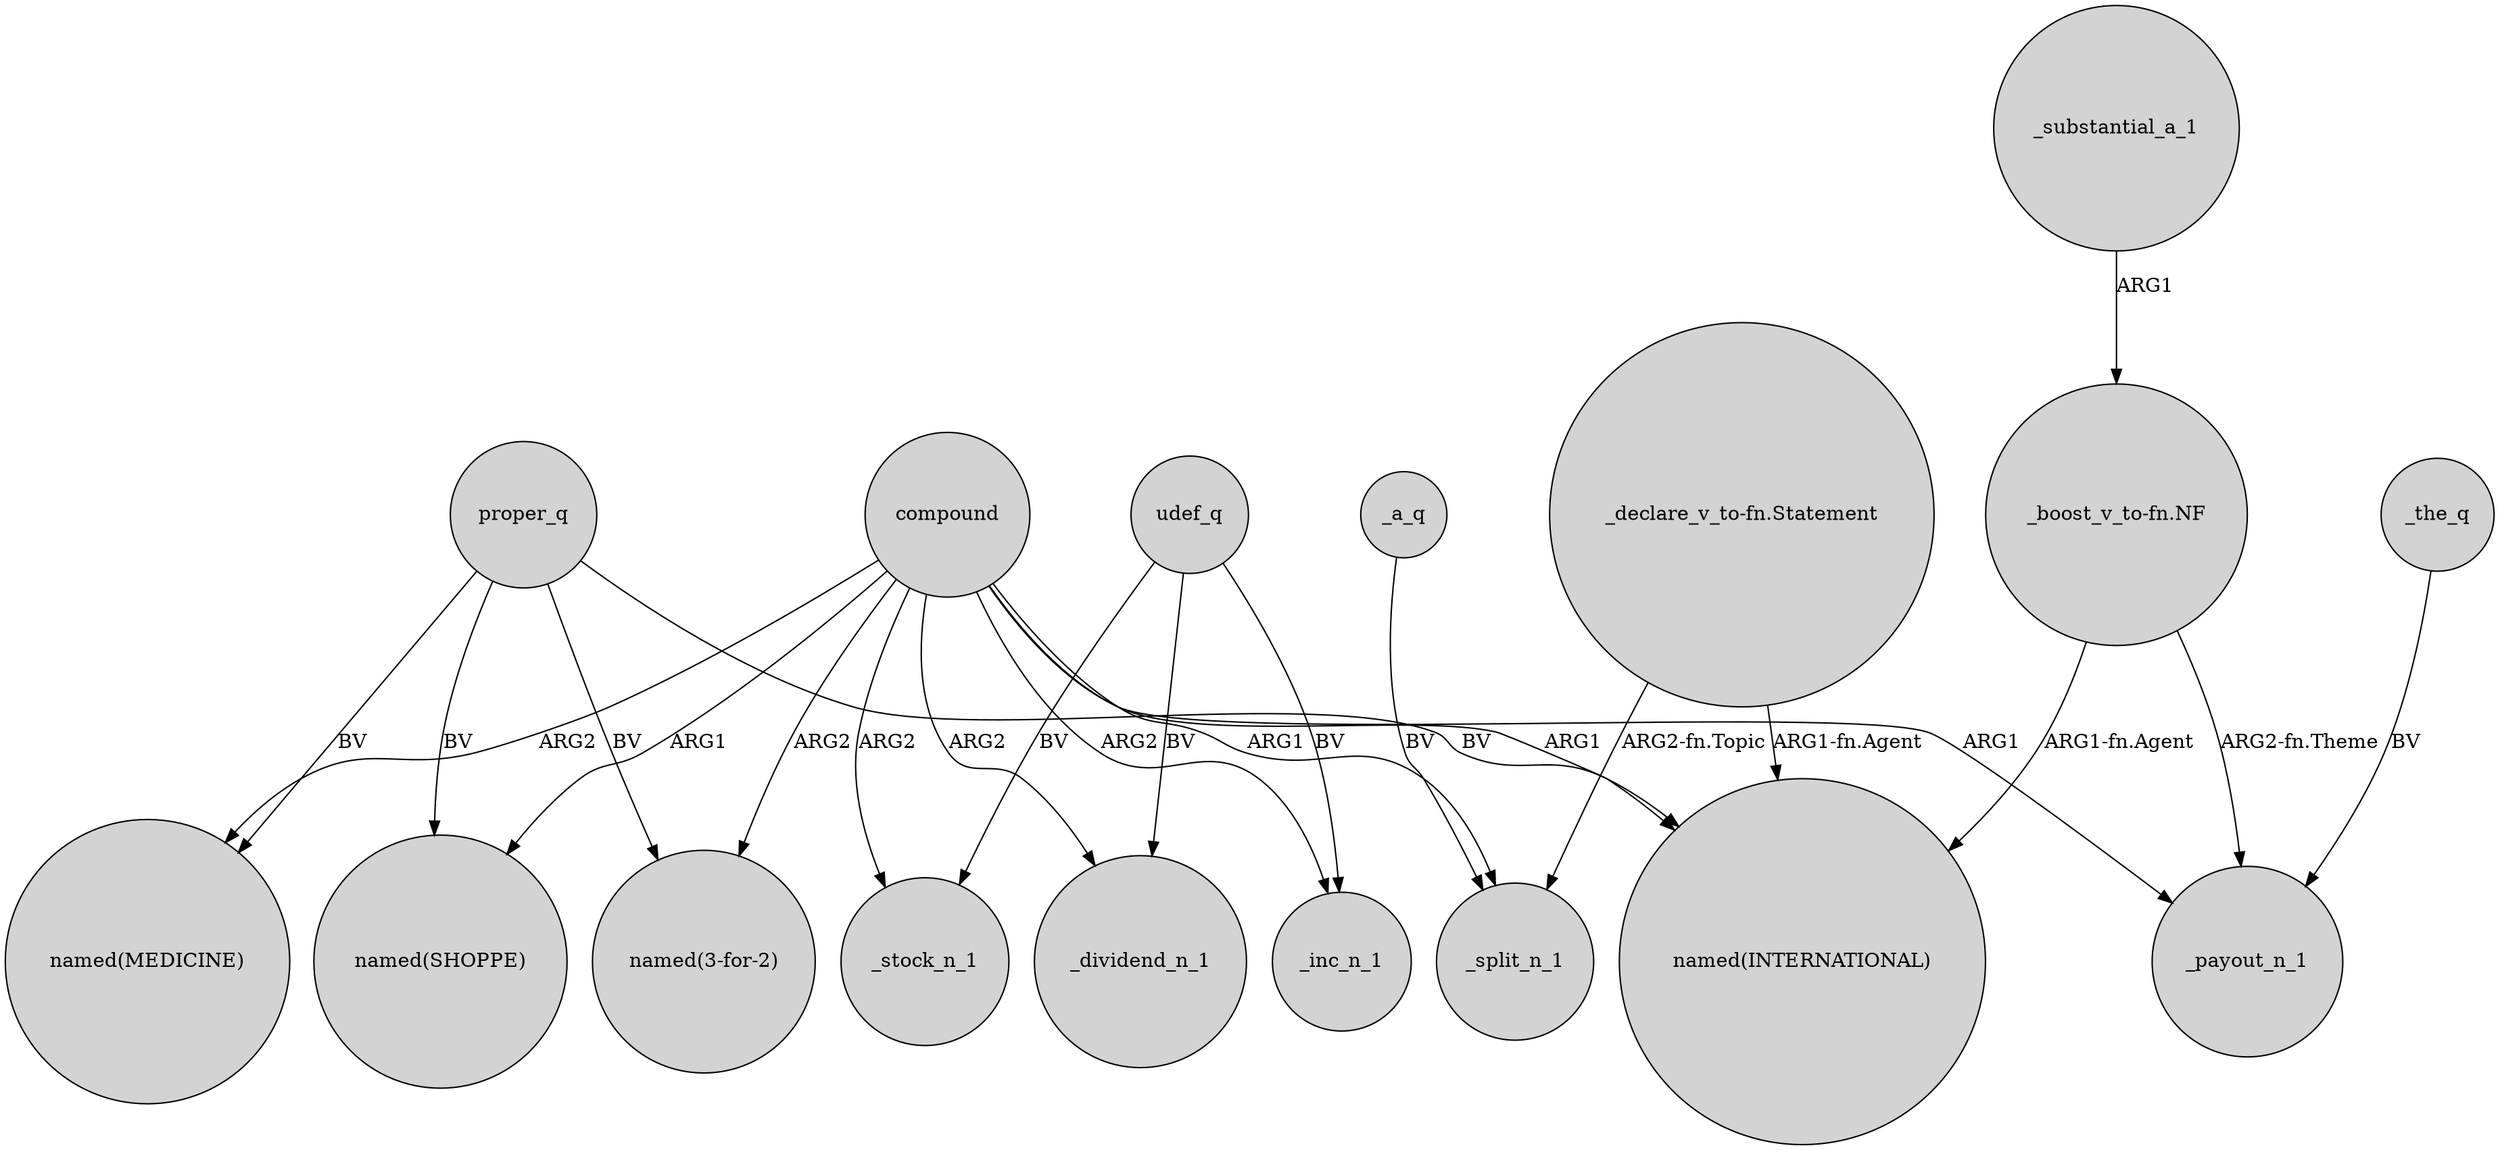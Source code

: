 digraph {
	node [shape=circle style=filled]
	compound -> "named(3-for-2)" [label=ARG2]
	"_declare_v_to-fn.Statement" -> _split_n_1 [label="ARG2-fn.Topic"]
	"_boost_v_to-fn.NF" -> "named(INTERNATIONAL)" [label="ARG1-fn.Agent"]
	udef_q -> _inc_n_1 [label=BV]
	proper_q -> "named(INTERNATIONAL)" [label=BV]
	_substantial_a_1 -> "_boost_v_to-fn.NF" [label=ARG1]
	compound -> _split_n_1 [label=ARG1]
	_a_q -> _split_n_1 [label=BV]
	proper_q -> "named(3-for-2)" [label=BV]
	compound -> "named(INTERNATIONAL)" [label=ARG1]
	compound -> _stock_n_1 [label=ARG2]
	compound -> "named(MEDICINE)" [label=ARG2]
	udef_q -> _stock_n_1 [label=BV]
	"_declare_v_to-fn.Statement" -> "named(INTERNATIONAL)" [label="ARG1-fn.Agent"]
	_the_q -> _payout_n_1 [label=BV]
	compound -> _dividend_n_1 [label=ARG2]
	proper_q -> "named(MEDICINE)" [label=BV]
	"_boost_v_to-fn.NF" -> _payout_n_1 [label="ARG2-fn.Theme"]
	udef_q -> _dividend_n_1 [label=BV]
	proper_q -> "named(SHOPPE)" [label=BV]
	compound -> "named(SHOPPE)" [label=ARG1]
	compound -> _inc_n_1 [label=ARG2]
	compound -> _payout_n_1 [label=ARG1]
}
